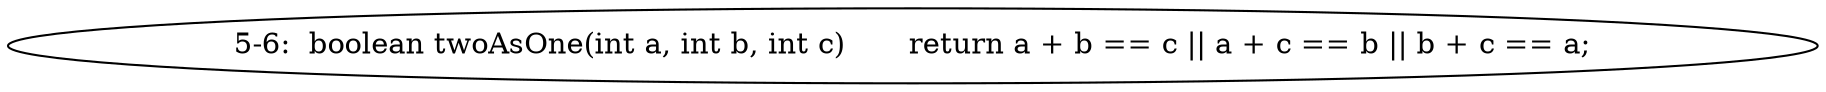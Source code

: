 digraph result_test { 
// graph-vertices
  a1  [label="5-6:  boolean twoAsOne(int a, int b, int c)	return a + b == c || a + c == b || b + c == a;"]; 
// graph-edges
}